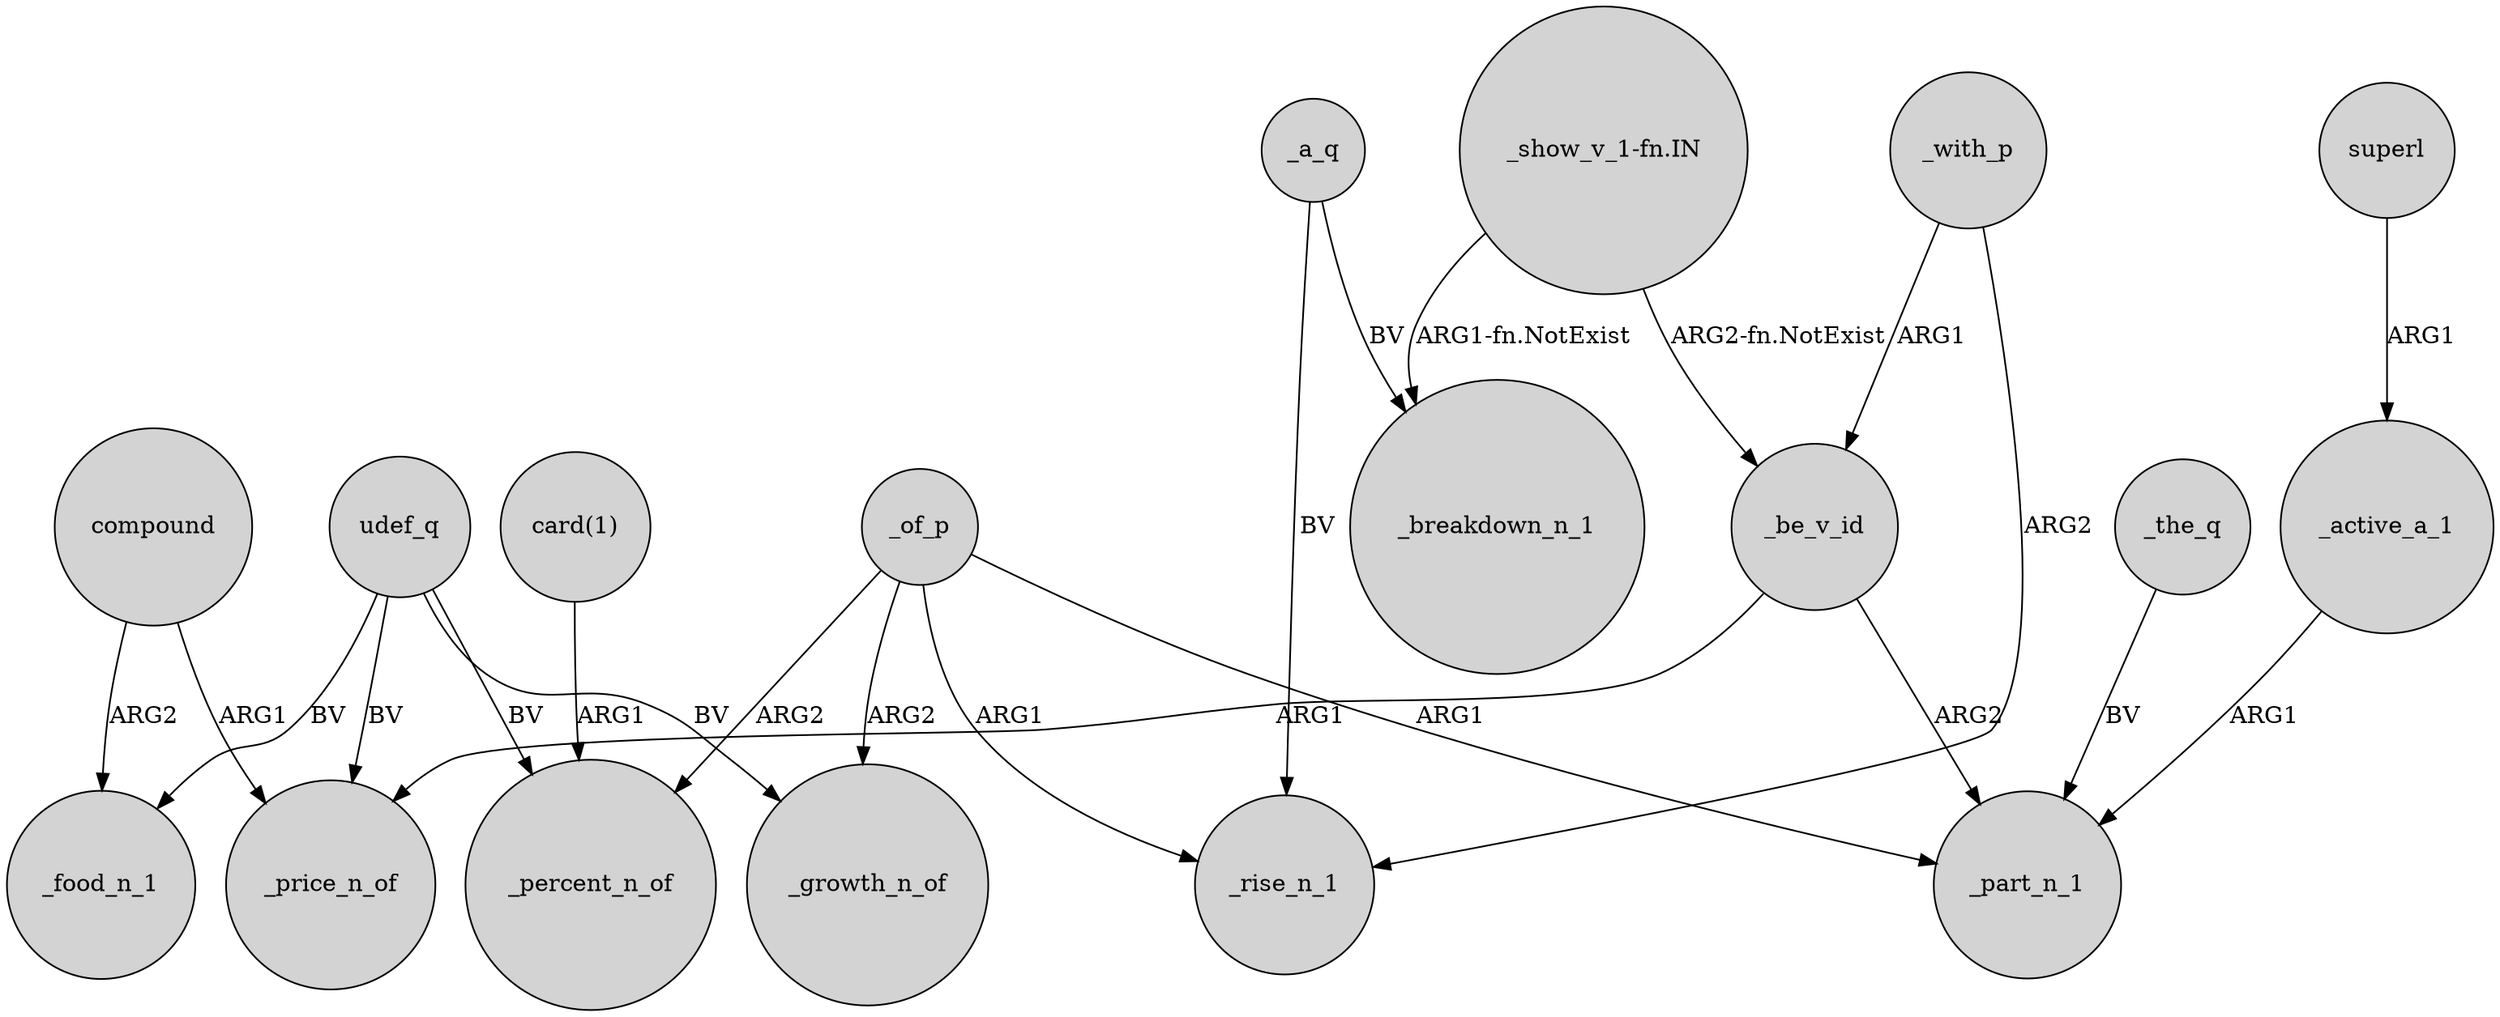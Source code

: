digraph {
	node [shape=circle style=filled]
	"card(1)" -> _percent_n_of [label=ARG1]
	compound -> _food_n_1 [label=ARG2]
	udef_q -> _price_n_of [label=BV]
	_a_q -> _rise_n_1 [label=BV]
	_be_v_id -> _price_n_of [label=ARG1]
	_of_p -> _growth_n_of [label=ARG2]
	_with_p -> _rise_n_1 [label=ARG2]
	_the_q -> _part_n_1 [label=BV]
	_active_a_1 -> _part_n_1 [label=ARG1]
	_of_p -> _part_n_1 [label=ARG1]
	udef_q -> _food_n_1 [label=BV]
	"_show_v_1-fn.IN" -> _be_v_id [label="ARG2-fn.NotExist"]
	_of_p -> _percent_n_of [label=ARG2]
	_be_v_id -> _part_n_1 [label=ARG2]
	_of_p -> _rise_n_1 [label=ARG1]
	_with_p -> _be_v_id [label=ARG1]
	"_show_v_1-fn.IN" -> _breakdown_n_1 [label="ARG1-fn.NotExist"]
	superl -> _active_a_1 [label=ARG1]
	udef_q -> _percent_n_of [label=BV]
	compound -> _price_n_of [label=ARG1]
	udef_q -> _growth_n_of [label=BV]
	_a_q -> _breakdown_n_1 [label=BV]
}
